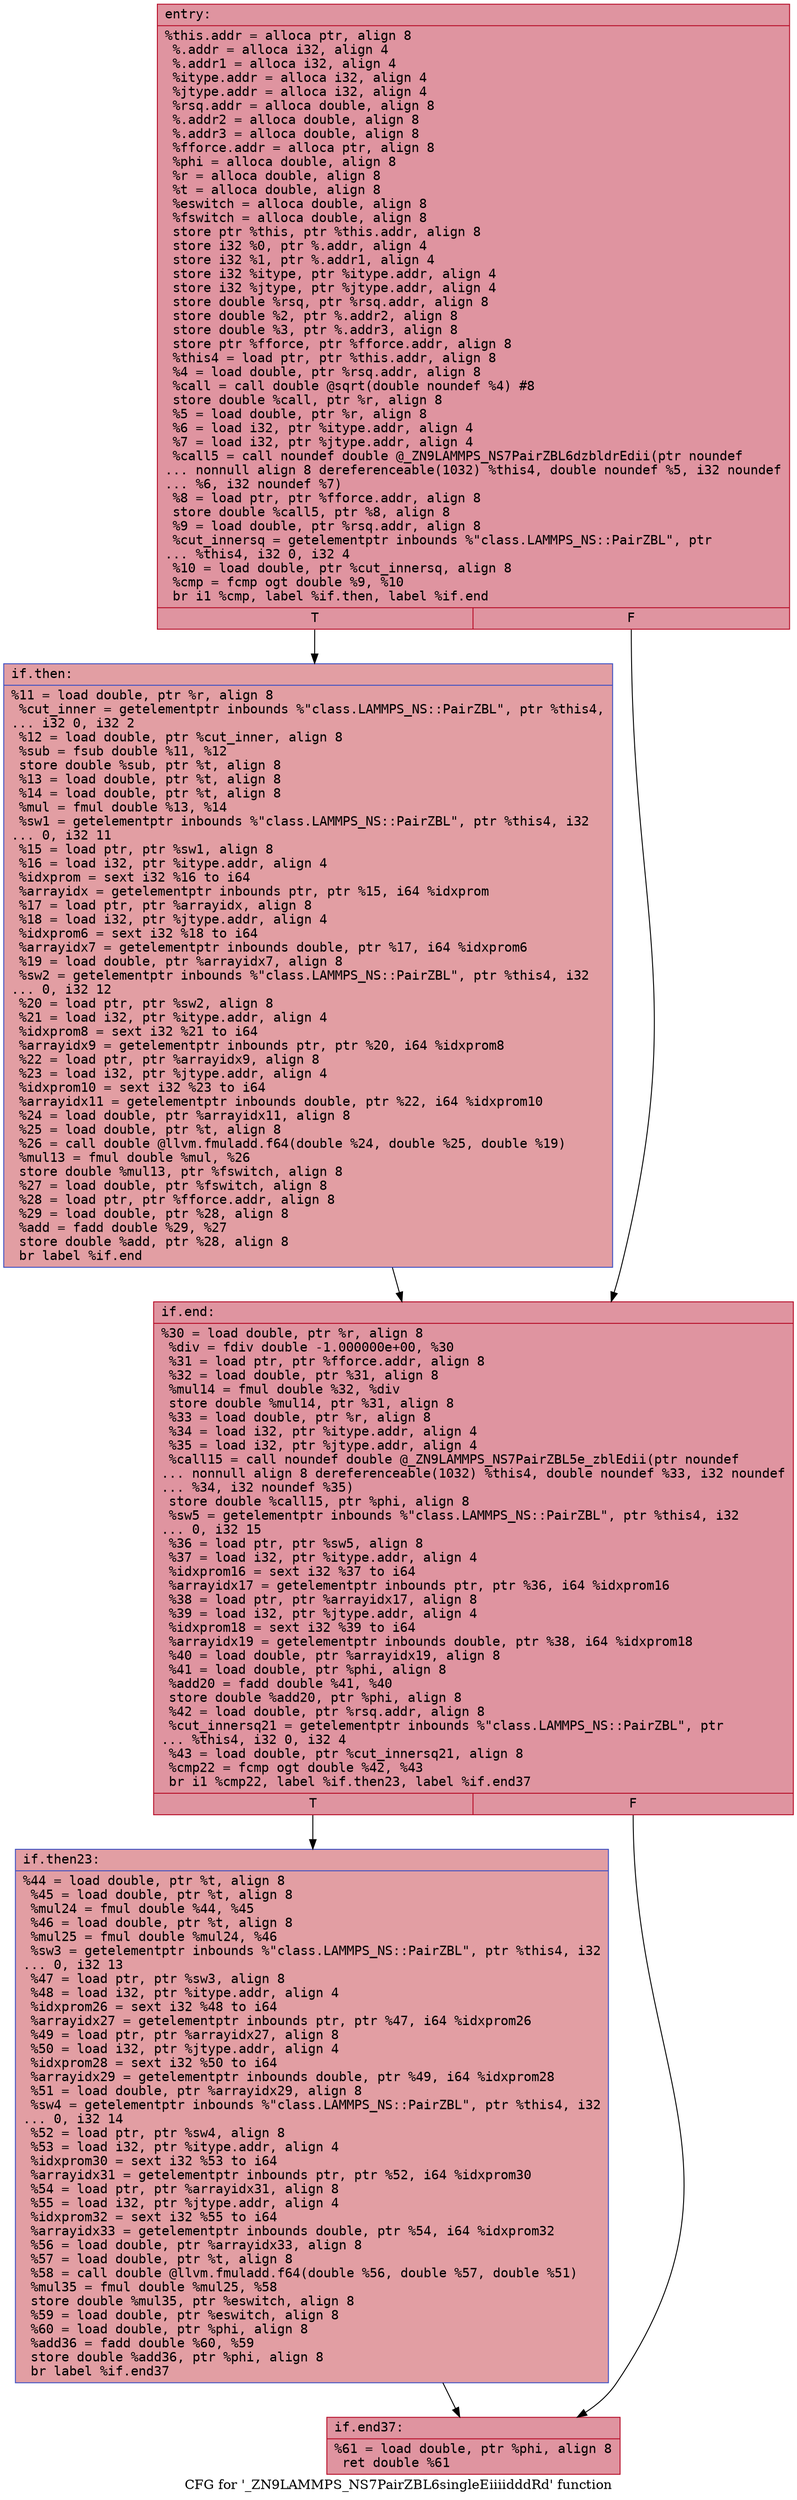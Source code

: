 digraph "CFG for '_ZN9LAMMPS_NS7PairZBL6singleEiiiidddRd' function" {
	label="CFG for '_ZN9LAMMPS_NS7PairZBL6singleEiiiidddRd' function";

	Node0x55e9958a3bf0 [shape=record,color="#b70d28ff", style=filled, fillcolor="#b70d2870" fontname="Courier",label="{entry:\l|  %this.addr = alloca ptr, align 8\l  %.addr = alloca i32, align 4\l  %.addr1 = alloca i32, align 4\l  %itype.addr = alloca i32, align 4\l  %jtype.addr = alloca i32, align 4\l  %rsq.addr = alloca double, align 8\l  %.addr2 = alloca double, align 8\l  %.addr3 = alloca double, align 8\l  %fforce.addr = alloca ptr, align 8\l  %phi = alloca double, align 8\l  %r = alloca double, align 8\l  %t = alloca double, align 8\l  %eswitch = alloca double, align 8\l  %fswitch = alloca double, align 8\l  store ptr %this, ptr %this.addr, align 8\l  store i32 %0, ptr %.addr, align 4\l  store i32 %1, ptr %.addr1, align 4\l  store i32 %itype, ptr %itype.addr, align 4\l  store i32 %jtype, ptr %jtype.addr, align 4\l  store double %rsq, ptr %rsq.addr, align 8\l  store double %2, ptr %.addr2, align 8\l  store double %3, ptr %.addr3, align 8\l  store ptr %fforce, ptr %fforce.addr, align 8\l  %this4 = load ptr, ptr %this.addr, align 8\l  %4 = load double, ptr %rsq.addr, align 8\l  %call = call double @sqrt(double noundef %4) #8\l  store double %call, ptr %r, align 8\l  %5 = load double, ptr %r, align 8\l  %6 = load i32, ptr %itype.addr, align 4\l  %7 = load i32, ptr %jtype.addr, align 4\l  %call5 = call noundef double @_ZN9LAMMPS_NS7PairZBL6dzbldrEdii(ptr noundef\l... nonnull align 8 dereferenceable(1032) %this4, double noundef %5, i32 noundef\l... %6, i32 noundef %7)\l  %8 = load ptr, ptr %fforce.addr, align 8\l  store double %call5, ptr %8, align 8\l  %9 = load double, ptr %rsq.addr, align 8\l  %cut_innersq = getelementptr inbounds %\"class.LAMMPS_NS::PairZBL\", ptr\l... %this4, i32 0, i32 4\l  %10 = load double, ptr %cut_innersq, align 8\l  %cmp = fcmp ogt double %9, %10\l  br i1 %cmp, label %if.then, label %if.end\l|{<s0>T|<s1>F}}"];
	Node0x55e9958a3bf0:s0 -> Node0x55e9958a4000[tooltip="entry -> if.then\nProbability 50.00%" ];
	Node0x55e9958a3bf0:s1 -> Node0x55e9958a4070[tooltip="entry -> if.end\nProbability 50.00%" ];
	Node0x55e9958a4000 [shape=record,color="#3d50c3ff", style=filled, fillcolor="#be242e70" fontname="Courier",label="{if.then:\l|  %11 = load double, ptr %r, align 8\l  %cut_inner = getelementptr inbounds %\"class.LAMMPS_NS::PairZBL\", ptr %this4,\l... i32 0, i32 2\l  %12 = load double, ptr %cut_inner, align 8\l  %sub = fsub double %11, %12\l  store double %sub, ptr %t, align 8\l  %13 = load double, ptr %t, align 8\l  %14 = load double, ptr %t, align 8\l  %mul = fmul double %13, %14\l  %sw1 = getelementptr inbounds %\"class.LAMMPS_NS::PairZBL\", ptr %this4, i32\l... 0, i32 11\l  %15 = load ptr, ptr %sw1, align 8\l  %16 = load i32, ptr %itype.addr, align 4\l  %idxprom = sext i32 %16 to i64\l  %arrayidx = getelementptr inbounds ptr, ptr %15, i64 %idxprom\l  %17 = load ptr, ptr %arrayidx, align 8\l  %18 = load i32, ptr %jtype.addr, align 4\l  %idxprom6 = sext i32 %18 to i64\l  %arrayidx7 = getelementptr inbounds double, ptr %17, i64 %idxprom6\l  %19 = load double, ptr %arrayidx7, align 8\l  %sw2 = getelementptr inbounds %\"class.LAMMPS_NS::PairZBL\", ptr %this4, i32\l... 0, i32 12\l  %20 = load ptr, ptr %sw2, align 8\l  %21 = load i32, ptr %itype.addr, align 4\l  %idxprom8 = sext i32 %21 to i64\l  %arrayidx9 = getelementptr inbounds ptr, ptr %20, i64 %idxprom8\l  %22 = load ptr, ptr %arrayidx9, align 8\l  %23 = load i32, ptr %jtype.addr, align 4\l  %idxprom10 = sext i32 %23 to i64\l  %arrayidx11 = getelementptr inbounds double, ptr %22, i64 %idxprom10\l  %24 = load double, ptr %arrayidx11, align 8\l  %25 = load double, ptr %t, align 8\l  %26 = call double @llvm.fmuladd.f64(double %24, double %25, double %19)\l  %mul13 = fmul double %mul, %26\l  store double %mul13, ptr %fswitch, align 8\l  %27 = load double, ptr %fswitch, align 8\l  %28 = load ptr, ptr %fforce.addr, align 8\l  %29 = load double, ptr %28, align 8\l  %add = fadd double %29, %27\l  store double %add, ptr %28, align 8\l  br label %if.end\l}"];
	Node0x55e9958a4000 -> Node0x55e9958a4070[tooltip="if.then -> if.end\nProbability 100.00%" ];
	Node0x55e9958a4070 [shape=record,color="#b70d28ff", style=filled, fillcolor="#b70d2870" fontname="Courier",label="{if.end:\l|  %30 = load double, ptr %r, align 8\l  %div = fdiv double -1.000000e+00, %30\l  %31 = load ptr, ptr %fforce.addr, align 8\l  %32 = load double, ptr %31, align 8\l  %mul14 = fmul double %32, %div\l  store double %mul14, ptr %31, align 8\l  %33 = load double, ptr %r, align 8\l  %34 = load i32, ptr %itype.addr, align 4\l  %35 = load i32, ptr %jtype.addr, align 4\l  %call15 = call noundef double @_ZN9LAMMPS_NS7PairZBL5e_zblEdii(ptr noundef\l... nonnull align 8 dereferenceable(1032) %this4, double noundef %33, i32 noundef\l... %34, i32 noundef %35)\l  store double %call15, ptr %phi, align 8\l  %sw5 = getelementptr inbounds %\"class.LAMMPS_NS::PairZBL\", ptr %this4, i32\l... 0, i32 15\l  %36 = load ptr, ptr %sw5, align 8\l  %37 = load i32, ptr %itype.addr, align 4\l  %idxprom16 = sext i32 %37 to i64\l  %arrayidx17 = getelementptr inbounds ptr, ptr %36, i64 %idxprom16\l  %38 = load ptr, ptr %arrayidx17, align 8\l  %39 = load i32, ptr %jtype.addr, align 4\l  %idxprom18 = sext i32 %39 to i64\l  %arrayidx19 = getelementptr inbounds double, ptr %38, i64 %idxprom18\l  %40 = load double, ptr %arrayidx19, align 8\l  %41 = load double, ptr %phi, align 8\l  %add20 = fadd double %41, %40\l  store double %add20, ptr %phi, align 8\l  %42 = load double, ptr %rsq.addr, align 8\l  %cut_innersq21 = getelementptr inbounds %\"class.LAMMPS_NS::PairZBL\", ptr\l... %this4, i32 0, i32 4\l  %43 = load double, ptr %cut_innersq21, align 8\l  %cmp22 = fcmp ogt double %42, %43\l  br i1 %cmp22, label %if.then23, label %if.end37\l|{<s0>T|<s1>F}}"];
	Node0x55e9958a4070:s0 -> Node0x55e9958a8200[tooltip="if.end -> if.then23\nProbability 50.00%" ];
	Node0x55e9958a4070:s1 -> Node0x55e9958a8280[tooltip="if.end -> if.end37\nProbability 50.00%" ];
	Node0x55e9958a8200 [shape=record,color="#3d50c3ff", style=filled, fillcolor="#be242e70" fontname="Courier",label="{if.then23:\l|  %44 = load double, ptr %t, align 8\l  %45 = load double, ptr %t, align 8\l  %mul24 = fmul double %44, %45\l  %46 = load double, ptr %t, align 8\l  %mul25 = fmul double %mul24, %46\l  %sw3 = getelementptr inbounds %\"class.LAMMPS_NS::PairZBL\", ptr %this4, i32\l... 0, i32 13\l  %47 = load ptr, ptr %sw3, align 8\l  %48 = load i32, ptr %itype.addr, align 4\l  %idxprom26 = sext i32 %48 to i64\l  %arrayidx27 = getelementptr inbounds ptr, ptr %47, i64 %idxprom26\l  %49 = load ptr, ptr %arrayidx27, align 8\l  %50 = load i32, ptr %jtype.addr, align 4\l  %idxprom28 = sext i32 %50 to i64\l  %arrayidx29 = getelementptr inbounds double, ptr %49, i64 %idxprom28\l  %51 = load double, ptr %arrayidx29, align 8\l  %sw4 = getelementptr inbounds %\"class.LAMMPS_NS::PairZBL\", ptr %this4, i32\l... 0, i32 14\l  %52 = load ptr, ptr %sw4, align 8\l  %53 = load i32, ptr %itype.addr, align 4\l  %idxprom30 = sext i32 %53 to i64\l  %arrayidx31 = getelementptr inbounds ptr, ptr %52, i64 %idxprom30\l  %54 = load ptr, ptr %arrayidx31, align 8\l  %55 = load i32, ptr %jtype.addr, align 4\l  %idxprom32 = sext i32 %55 to i64\l  %arrayidx33 = getelementptr inbounds double, ptr %54, i64 %idxprom32\l  %56 = load double, ptr %arrayidx33, align 8\l  %57 = load double, ptr %t, align 8\l  %58 = call double @llvm.fmuladd.f64(double %56, double %57, double %51)\l  %mul35 = fmul double %mul25, %58\l  store double %mul35, ptr %eswitch, align 8\l  %59 = load double, ptr %eswitch, align 8\l  %60 = load double, ptr %phi, align 8\l  %add36 = fadd double %60, %59\l  store double %add36, ptr %phi, align 8\l  br label %if.end37\l}"];
	Node0x55e9958a8200 -> Node0x55e9958a8280[tooltip="if.then23 -> if.end37\nProbability 100.00%" ];
	Node0x55e9958a8280 [shape=record,color="#b70d28ff", style=filled, fillcolor="#b70d2870" fontname="Courier",label="{if.end37:\l|  %61 = load double, ptr %phi, align 8\l  ret double %61\l}"];
}
